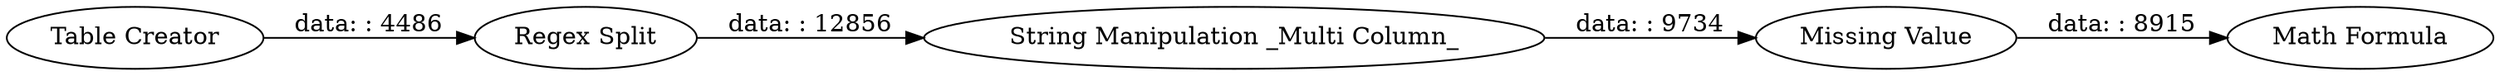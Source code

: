 digraph {
	"3485447900374253273_69" [label="Table Creator"]
	"3485447900374253273_73" [label="Regex Split"]
	"3485447900374253273_70" [label="String Manipulation _Multi Column_"]
	"3485447900374253273_72" [label="Missing Value"]
	"3485447900374253273_71" [label="Math Formula"]
	"3485447900374253273_69" -> "3485447900374253273_73" [label="data: : 4486"]
	"3485447900374253273_72" -> "3485447900374253273_71" [label="data: : 8915"]
	"3485447900374253273_70" -> "3485447900374253273_72" [label="data: : 9734"]
	"3485447900374253273_73" -> "3485447900374253273_70" [label="data: : 12856"]
	rankdir=LR
}
